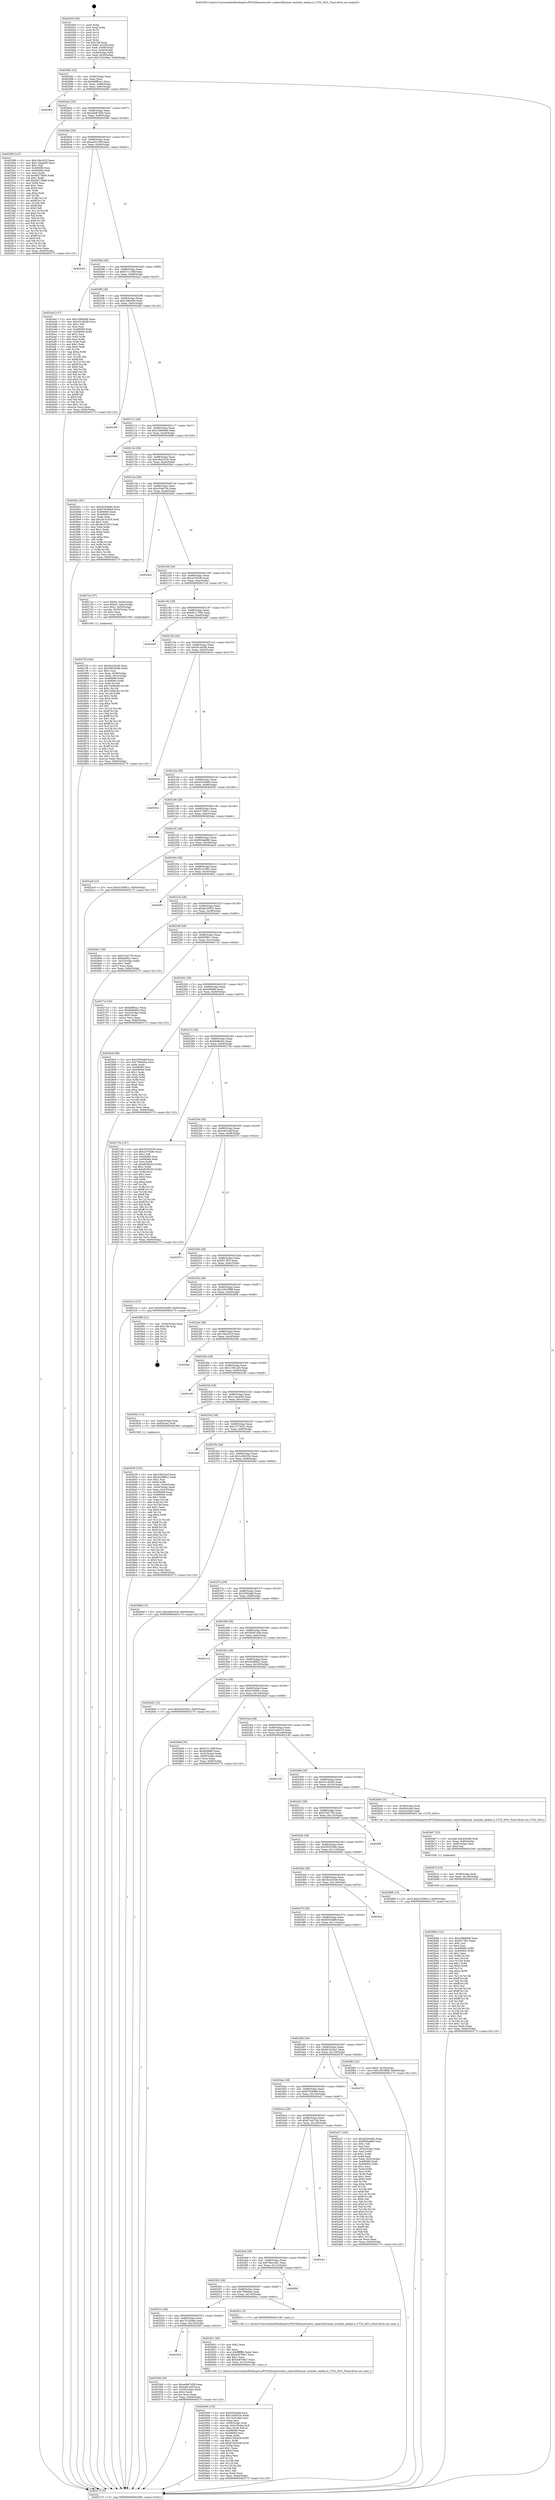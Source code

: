 digraph "0x402050" {
  label = "0x402050 (/mnt/c/Users/mathe/Desktop/tcc/POCII/binaries/extr_radare2libranal..includer_endian.h_UT32_MUL_Final-ollvm.out::main(0))"
  labelloc = "t"
  node[shape=record]

  Entry [label="",width=0.3,height=0.3,shape=circle,fillcolor=black,style=filled]
  "0x402082" [label="{
     0x402082 [32]\l
     | [instrs]\l
     &nbsp;&nbsp;0x402082 \<+6\>: mov -0x84(%rbp),%eax\l
     &nbsp;&nbsp;0x402088 \<+2\>: mov %eax,%ecx\l
     &nbsp;&nbsp;0x40208a \<+6\>: sub $0x9eff5ea1,%ecx\l
     &nbsp;&nbsp;0x402090 \<+6\>: mov %eax,-0x88(%rbp)\l
     &nbsp;&nbsp;0x402096 \<+6\>: mov %ecx,-0x8c(%rbp)\l
     &nbsp;&nbsp;0x40209c \<+6\>: je 0000000000402f60 \<main+0xf10\>\l
  }"]
  "0x402f60" [label="{
     0x402f60\l
  }", style=dashed]
  "0x4020a2" [label="{
     0x4020a2 [28]\l
     | [instrs]\l
     &nbsp;&nbsp;0x4020a2 \<+5\>: jmp 00000000004020a7 \<main+0x57\>\l
     &nbsp;&nbsp;0x4020a7 \<+6\>: mov -0x88(%rbp),%eax\l
     &nbsp;&nbsp;0x4020ad \<+5\>: sub $0xadb87d58,%eax\l
     &nbsp;&nbsp;0x4020b2 \<+6\>: mov %eax,-0x90(%rbp)\l
     &nbsp;&nbsp;0x4020b8 \<+6\>: je 0000000000402599 \<main+0x549\>\l
  }"]
  Exit [label="",width=0.3,height=0.3,shape=circle,fillcolor=black,style=filled,peripheries=2]
  "0x402599" [label="{
     0x402599 [147]\l
     | [instrs]\l
     &nbsp;&nbsp;0x402599 \<+5\>: mov $0x10bc5d1f,%eax\l
     &nbsp;&nbsp;0x40259e \<+5\>: mov $0x116aab50,%ecx\l
     &nbsp;&nbsp;0x4025a3 \<+2\>: mov $0x1,%dl\l
     &nbsp;&nbsp;0x4025a5 \<+7\>: mov 0x406060,%esi\l
     &nbsp;&nbsp;0x4025ac \<+7\>: mov 0x406064,%edi\l
     &nbsp;&nbsp;0x4025b3 \<+3\>: mov %esi,%r8d\l
     &nbsp;&nbsp;0x4025b6 \<+7\>: sub $0xbf2736d9,%r8d\l
     &nbsp;&nbsp;0x4025bd \<+4\>: sub $0x1,%r8d\l
     &nbsp;&nbsp;0x4025c1 \<+7\>: add $0xbf2736d9,%r8d\l
     &nbsp;&nbsp;0x4025c8 \<+4\>: imul %r8d,%esi\l
     &nbsp;&nbsp;0x4025cc \<+3\>: and $0x1,%esi\l
     &nbsp;&nbsp;0x4025cf \<+3\>: cmp $0x0,%esi\l
     &nbsp;&nbsp;0x4025d2 \<+4\>: sete %r9b\l
     &nbsp;&nbsp;0x4025d6 \<+3\>: cmp $0xa,%edi\l
     &nbsp;&nbsp;0x4025d9 \<+4\>: setl %r10b\l
     &nbsp;&nbsp;0x4025dd \<+3\>: mov %r9b,%r11b\l
     &nbsp;&nbsp;0x4025e0 \<+4\>: xor $0xff,%r11b\l
     &nbsp;&nbsp;0x4025e4 \<+3\>: mov %r10b,%bl\l
     &nbsp;&nbsp;0x4025e7 \<+3\>: xor $0xff,%bl\l
     &nbsp;&nbsp;0x4025ea \<+3\>: xor $0x0,%dl\l
     &nbsp;&nbsp;0x4025ed \<+3\>: mov %r11b,%r14b\l
     &nbsp;&nbsp;0x4025f0 \<+4\>: and $0x0,%r14b\l
     &nbsp;&nbsp;0x4025f4 \<+3\>: and %dl,%r9b\l
     &nbsp;&nbsp;0x4025f7 \<+3\>: mov %bl,%r15b\l
     &nbsp;&nbsp;0x4025fa \<+4\>: and $0x0,%r15b\l
     &nbsp;&nbsp;0x4025fe \<+3\>: and %dl,%r10b\l
     &nbsp;&nbsp;0x402601 \<+3\>: or %r9b,%r14b\l
     &nbsp;&nbsp;0x402604 \<+3\>: or %r10b,%r15b\l
     &nbsp;&nbsp;0x402607 \<+3\>: xor %r15b,%r14b\l
     &nbsp;&nbsp;0x40260a \<+3\>: or %bl,%r11b\l
     &nbsp;&nbsp;0x40260d \<+4\>: xor $0xff,%r11b\l
     &nbsp;&nbsp;0x402611 \<+3\>: or $0x0,%dl\l
     &nbsp;&nbsp;0x402614 \<+3\>: and %dl,%r11b\l
     &nbsp;&nbsp;0x402617 \<+3\>: or %r11b,%r14b\l
     &nbsp;&nbsp;0x40261a \<+4\>: test $0x1,%r14b\l
     &nbsp;&nbsp;0x40261e \<+3\>: cmovne %ecx,%eax\l
     &nbsp;&nbsp;0x402621 \<+6\>: mov %eax,-0x84(%rbp)\l
     &nbsp;&nbsp;0x402627 \<+5\>: jmp 0000000000403175 \<main+0x1125\>\l
  }"]
  "0x4020be" [label="{
     0x4020be [28]\l
     | [instrs]\l
     &nbsp;&nbsp;0x4020be \<+5\>: jmp 00000000004020c3 \<main+0x73\>\l
     &nbsp;&nbsp;0x4020c3 \<+6\>: mov -0x88(%rbp),%eax\l
     &nbsp;&nbsp;0x4020c9 \<+5\>: sub $0xae3e160f,%eax\l
     &nbsp;&nbsp;0x4020ce \<+6\>: mov %eax,-0x94(%rbp)\l
     &nbsp;&nbsp;0x4020d4 \<+6\>: je 0000000000402e52 \<main+0xe02\>\l
  }"]
  "0x402b8d" [label="{
     0x402b8d [141]\l
     | [instrs]\l
     &nbsp;&nbsp;0x402b8d \<+5\>: mov $0xc39669a8,%eax\l
     &nbsp;&nbsp;0x402b92 \<+5\>: mov $0xf517fb3,%edx\l
     &nbsp;&nbsp;0x402b97 \<+2\>: mov $0x1,%cl\l
     &nbsp;&nbsp;0x402b99 \<+2\>: xor %esi,%esi\l
     &nbsp;&nbsp;0x402b9b \<+8\>: mov 0x406060,%r8d\l
     &nbsp;&nbsp;0x402ba3 \<+8\>: mov 0x406064,%r9d\l
     &nbsp;&nbsp;0x402bab \<+3\>: sub $0x1,%esi\l
     &nbsp;&nbsp;0x402bae \<+3\>: mov %r8d,%r10d\l
     &nbsp;&nbsp;0x402bb1 \<+3\>: add %esi,%r10d\l
     &nbsp;&nbsp;0x402bb4 \<+4\>: imul %r10d,%r8d\l
     &nbsp;&nbsp;0x402bb8 \<+4\>: and $0x1,%r8d\l
     &nbsp;&nbsp;0x402bbc \<+4\>: cmp $0x0,%r8d\l
     &nbsp;&nbsp;0x402bc0 \<+4\>: sete %r11b\l
     &nbsp;&nbsp;0x402bc4 \<+4\>: cmp $0xa,%r9d\l
     &nbsp;&nbsp;0x402bc8 \<+3\>: setl %bl\l
     &nbsp;&nbsp;0x402bcb \<+3\>: mov %r11b,%r14b\l
     &nbsp;&nbsp;0x402bce \<+4\>: xor $0xff,%r14b\l
     &nbsp;&nbsp;0x402bd2 \<+3\>: mov %bl,%r15b\l
     &nbsp;&nbsp;0x402bd5 \<+4\>: xor $0xff,%r15b\l
     &nbsp;&nbsp;0x402bd9 \<+3\>: xor $0x1,%cl\l
     &nbsp;&nbsp;0x402bdc \<+3\>: mov %r14b,%r12b\l
     &nbsp;&nbsp;0x402bdf \<+4\>: and $0xff,%r12b\l
     &nbsp;&nbsp;0x402be3 \<+3\>: and %cl,%r11b\l
     &nbsp;&nbsp;0x402be6 \<+3\>: mov %r15b,%r13b\l
     &nbsp;&nbsp;0x402be9 \<+4\>: and $0xff,%r13b\l
     &nbsp;&nbsp;0x402bed \<+2\>: and %cl,%bl\l
     &nbsp;&nbsp;0x402bef \<+3\>: or %r11b,%r12b\l
     &nbsp;&nbsp;0x402bf2 \<+3\>: or %bl,%r13b\l
     &nbsp;&nbsp;0x402bf5 \<+3\>: xor %r13b,%r12b\l
     &nbsp;&nbsp;0x402bf8 \<+3\>: or %r15b,%r14b\l
     &nbsp;&nbsp;0x402bfb \<+4\>: xor $0xff,%r14b\l
     &nbsp;&nbsp;0x402bff \<+3\>: or $0x1,%cl\l
     &nbsp;&nbsp;0x402c02 \<+3\>: and %cl,%r14b\l
     &nbsp;&nbsp;0x402c05 \<+3\>: or %r14b,%r12b\l
     &nbsp;&nbsp;0x402c08 \<+4\>: test $0x1,%r12b\l
     &nbsp;&nbsp;0x402c0c \<+3\>: cmovne %edx,%eax\l
     &nbsp;&nbsp;0x402c0f \<+6\>: mov %eax,-0x84(%rbp)\l
     &nbsp;&nbsp;0x402c15 \<+5\>: jmp 0000000000403175 \<main+0x1125\>\l
  }"]
  "0x402e52" [label="{
     0x402e52\l
  }", style=dashed]
  "0x4020da" [label="{
     0x4020da [28]\l
     | [instrs]\l
     &nbsp;&nbsp;0x4020da \<+5\>: jmp 00000000004020df \<main+0x8f\>\l
     &nbsp;&nbsp;0x4020df \<+6\>: mov -0x88(%rbp),%eax\l
     &nbsp;&nbsp;0x4020e5 \<+5\>: sub $0xb7c1108f,%eax\l
     &nbsp;&nbsp;0x4020ea \<+6\>: mov %eax,-0x98(%rbp)\l
     &nbsp;&nbsp;0x4020f0 \<+6\>: je 0000000000402acf \<main+0xa7f\>\l
  }"]
  "0x402b7e" [label="{
     0x402b7e [15]\l
     | [instrs]\l
     &nbsp;&nbsp;0x402b7e \<+4\>: mov -0x58(%rbp),%rdi\l
     &nbsp;&nbsp;0x402b82 \<+6\>: mov %eax,-0x140(%rbp)\l
     &nbsp;&nbsp;0x402b88 \<+5\>: call 0000000000401030 \<free@plt\>\l
     | [calls]\l
     &nbsp;&nbsp;0x401030 \{1\} (unknown)\l
  }"]
  "0x402acf" [label="{
     0x402acf [137]\l
     | [instrs]\l
     &nbsp;&nbsp;0x402acf \<+5\>: mov $0xc39669a8,%eax\l
     &nbsp;&nbsp;0x402ad4 \<+5\>: mov $0x431402fe,%ecx\l
     &nbsp;&nbsp;0x402ad9 \<+2\>: mov $0x1,%dl\l
     &nbsp;&nbsp;0x402adb \<+2\>: xor %esi,%esi\l
     &nbsp;&nbsp;0x402add \<+7\>: mov 0x406060,%edi\l
     &nbsp;&nbsp;0x402ae4 \<+8\>: mov 0x406064,%r8d\l
     &nbsp;&nbsp;0x402aec \<+3\>: sub $0x1,%esi\l
     &nbsp;&nbsp;0x402aef \<+3\>: mov %edi,%r9d\l
     &nbsp;&nbsp;0x402af2 \<+3\>: add %esi,%r9d\l
     &nbsp;&nbsp;0x402af5 \<+4\>: imul %r9d,%edi\l
     &nbsp;&nbsp;0x402af9 \<+3\>: and $0x1,%edi\l
     &nbsp;&nbsp;0x402afc \<+3\>: cmp $0x0,%edi\l
     &nbsp;&nbsp;0x402aff \<+4\>: sete %r10b\l
     &nbsp;&nbsp;0x402b03 \<+4\>: cmp $0xa,%r8d\l
     &nbsp;&nbsp;0x402b07 \<+4\>: setl %r11b\l
     &nbsp;&nbsp;0x402b0b \<+3\>: mov %r10b,%bl\l
     &nbsp;&nbsp;0x402b0e \<+3\>: xor $0xff,%bl\l
     &nbsp;&nbsp;0x402b11 \<+3\>: mov %r11b,%r14b\l
     &nbsp;&nbsp;0x402b14 \<+4\>: xor $0xff,%r14b\l
     &nbsp;&nbsp;0x402b18 \<+3\>: xor $0x0,%dl\l
     &nbsp;&nbsp;0x402b1b \<+3\>: mov %bl,%r15b\l
     &nbsp;&nbsp;0x402b1e \<+4\>: and $0x0,%r15b\l
     &nbsp;&nbsp;0x402b22 \<+3\>: and %dl,%r10b\l
     &nbsp;&nbsp;0x402b25 \<+3\>: mov %r14b,%r12b\l
     &nbsp;&nbsp;0x402b28 \<+4\>: and $0x0,%r12b\l
     &nbsp;&nbsp;0x402b2c \<+3\>: and %dl,%r11b\l
     &nbsp;&nbsp;0x402b2f \<+3\>: or %r10b,%r15b\l
     &nbsp;&nbsp;0x402b32 \<+3\>: or %r11b,%r12b\l
     &nbsp;&nbsp;0x402b35 \<+3\>: xor %r12b,%r15b\l
     &nbsp;&nbsp;0x402b38 \<+3\>: or %r14b,%bl\l
     &nbsp;&nbsp;0x402b3b \<+3\>: xor $0xff,%bl\l
     &nbsp;&nbsp;0x402b3e \<+3\>: or $0x0,%dl\l
     &nbsp;&nbsp;0x402b41 \<+2\>: and %dl,%bl\l
     &nbsp;&nbsp;0x402b43 \<+3\>: or %bl,%r15b\l
     &nbsp;&nbsp;0x402b46 \<+4\>: test $0x1,%r15b\l
     &nbsp;&nbsp;0x402b4a \<+3\>: cmovne %ecx,%eax\l
     &nbsp;&nbsp;0x402b4d \<+6\>: mov %eax,-0x84(%rbp)\l
     &nbsp;&nbsp;0x402b53 \<+5\>: jmp 0000000000403175 \<main+0x1125\>\l
  }"]
  "0x4020f6" [label="{
     0x4020f6 [28]\l
     | [instrs]\l
     &nbsp;&nbsp;0x4020f6 \<+5\>: jmp 00000000004020fb \<main+0xab\>\l
     &nbsp;&nbsp;0x4020fb \<+6\>: mov -0x88(%rbp),%eax\l
     &nbsp;&nbsp;0x402101 \<+5\>: sub $0xc28fcb99,%eax\l
     &nbsp;&nbsp;0x402106 \<+6\>: mov %eax,-0x9c(%rbp)\l
     &nbsp;&nbsp;0x40210c \<+6\>: je 0000000000402c68 \<main+0xc18\>\l
  }"]
  "0x402b67" [label="{
     0x402b67 [23]\l
     | [instrs]\l
     &nbsp;&nbsp;0x402b67 \<+10\>: movabs $0x4040d6,%rdi\l
     &nbsp;&nbsp;0x402b71 \<+3\>: mov %eax,-0x60(%rbp)\l
     &nbsp;&nbsp;0x402b74 \<+3\>: mov -0x60(%rbp),%esi\l
     &nbsp;&nbsp;0x402b77 \<+2\>: mov $0x0,%al\l
     &nbsp;&nbsp;0x402b79 \<+5\>: call 0000000000401040 \<printf@plt\>\l
     | [calls]\l
     &nbsp;&nbsp;0x401040 \{1\} (unknown)\l
  }"]
  "0x402c68" [label="{
     0x402c68\l
  }", style=dashed]
  "0x402112" [label="{
     0x402112 [28]\l
     | [instrs]\l
     &nbsp;&nbsp;0x402112 \<+5\>: jmp 0000000000402117 \<main+0xc7\>\l
     &nbsp;&nbsp;0x402117 \<+6\>: mov -0x88(%rbp),%eax\l
     &nbsp;&nbsp;0x40211d \<+5\>: sub $0xc39669a8,%eax\l
     &nbsp;&nbsp;0x402122 \<+6\>: mov %eax,-0xa0(%rbp)\l
     &nbsp;&nbsp;0x402128 \<+6\>: je 0000000000403080 \<main+0x1030\>\l
  }"]
  "0x402949" [label="{
     0x402949 [116]\l
     | [instrs]\l
     &nbsp;&nbsp;0x402949 \<+5\>: mov $0x3393afef,%ecx\l
     &nbsp;&nbsp;0x40294e \<+5\>: mov $0x1a58c52b,%edx\l
     &nbsp;&nbsp;0x402953 \<+6\>: mov -0x13c(%rbp),%esi\l
     &nbsp;&nbsp;0x402959 \<+3\>: imul %eax,%esi\l
     &nbsp;&nbsp;0x40295c \<+4\>: mov -0x58(%rbp),%rdi\l
     &nbsp;&nbsp;0x402960 \<+4\>: movslq -0x5c(%rbp),%r8\l
     &nbsp;&nbsp;0x402964 \<+4\>: mov %esi,(%rdi,%r8,4)\l
     &nbsp;&nbsp;0x402968 \<+7\>: mov 0x406060,%eax\l
     &nbsp;&nbsp;0x40296f \<+7\>: mov 0x406064,%esi\l
     &nbsp;&nbsp;0x402976 \<+3\>: mov %eax,%r9d\l
     &nbsp;&nbsp;0x402979 \<+7\>: sub $0x8155d238,%r9d\l
     &nbsp;&nbsp;0x402980 \<+4\>: sub $0x1,%r9d\l
     &nbsp;&nbsp;0x402984 \<+7\>: add $0x8155d238,%r9d\l
     &nbsp;&nbsp;0x40298b \<+4\>: imul %r9d,%eax\l
     &nbsp;&nbsp;0x40298f \<+3\>: and $0x1,%eax\l
     &nbsp;&nbsp;0x402992 \<+3\>: cmp $0x0,%eax\l
     &nbsp;&nbsp;0x402995 \<+4\>: sete %r10b\l
     &nbsp;&nbsp;0x402999 \<+3\>: cmp $0xa,%esi\l
     &nbsp;&nbsp;0x40299c \<+4\>: setl %r11b\l
     &nbsp;&nbsp;0x4029a0 \<+3\>: mov %r10b,%bl\l
     &nbsp;&nbsp;0x4029a3 \<+3\>: and %r11b,%bl\l
     &nbsp;&nbsp;0x4029a6 \<+3\>: xor %r11b,%r10b\l
     &nbsp;&nbsp;0x4029a9 \<+3\>: or %r10b,%bl\l
     &nbsp;&nbsp;0x4029ac \<+3\>: test $0x1,%bl\l
     &nbsp;&nbsp;0x4029af \<+3\>: cmovne %edx,%ecx\l
     &nbsp;&nbsp;0x4029b2 \<+6\>: mov %ecx,-0x84(%rbp)\l
     &nbsp;&nbsp;0x4029b8 \<+5\>: jmp 0000000000403175 \<main+0x1125\>\l
  }"]
  "0x403080" [label="{
     0x403080\l
  }", style=dashed]
  "0x40212e" [label="{
     0x40212e [28]\l
     | [instrs]\l
     &nbsp;&nbsp;0x40212e \<+5\>: jmp 0000000000402133 \<main+0xe3\>\l
     &nbsp;&nbsp;0x402133 \<+6\>: mov -0x88(%rbp),%eax\l
     &nbsp;&nbsp;0x402139 \<+5\>: sub $0xc4bd191b,%eax\l
     &nbsp;&nbsp;0x40213e \<+6\>: mov %eax,-0xa4(%rbp)\l
     &nbsp;&nbsp;0x402144 \<+6\>: je 00000000004029cc \<main+0x97c\>\l
  }"]
  "0x402921" [label="{
     0x402921 [40]\l
     | [instrs]\l
     &nbsp;&nbsp;0x402921 \<+5\>: mov $0x2,%ecx\l
     &nbsp;&nbsp;0x402926 \<+1\>: cltd\l
     &nbsp;&nbsp;0x402927 \<+2\>: idiv %ecx\l
     &nbsp;&nbsp;0x402929 \<+6\>: imul $0xfffffffe,%edx,%ecx\l
     &nbsp;&nbsp;0x40292f \<+6\>: sub $0xdc8708e7,%ecx\l
     &nbsp;&nbsp;0x402935 \<+3\>: add $0x1,%ecx\l
     &nbsp;&nbsp;0x402938 \<+6\>: add $0xdc8708e7,%ecx\l
     &nbsp;&nbsp;0x40293e \<+6\>: mov %ecx,-0x13c(%rbp)\l
     &nbsp;&nbsp;0x402944 \<+5\>: call 0000000000401160 \<next_i\>\l
     | [calls]\l
     &nbsp;&nbsp;0x401160 \{1\} (/mnt/c/Users/mathe/Desktop/tcc/POCII/binaries/extr_radare2libranal..includer_endian.h_UT32_MUL_Final-ollvm.out::next_i)\l
  }"]
  "0x4029cc" [label="{
     0x4029cc [91]\l
     | [instrs]\l
     &nbsp;&nbsp;0x4029cc \<+5\>: mov $0xe0254e84,%eax\l
     &nbsp;&nbsp;0x4029d1 \<+5\>: mov $0x670c69b8,%ecx\l
     &nbsp;&nbsp;0x4029d6 \<+7\>: mov 0x406060,%edx\l
     &nbsp;&nbsp;0x4029dd \<+7\>: mov 0x406064,%esi\l
     &nbsp;&nbsp;0x4029e4 \<+2\>: mov %edx,%edi\l
     &nbsp;&nbsp;0x4029e6 \<+6\>: add $0x2bc31025,%edi\l
     &nbsp;&nbsp;0x4029ec \<+3\>: sub $0x1,%edi\l
     &nbsp;&nbsp;0x4029ef \<+6\>: sub $0x2bc31025,%edi\l
     &nbsp;&nbsp;0x4029f5 \<+3\>: imul %edi,%edx\l
     &nbsp;&nbsp;0x4029f8 \<+3\>: and $0x1,%edx\l
     &nbsp;&nbsp;0x4029fb \<+3\>: cmp $0x0,%edx\l
     &nbsp;&nbsp;0x4029fe \<+4\>: sete %r8b\l
     &nbsp;&nbsp;0x402a02 \<+3\>: cmp $0xa,%esi\l
     &nbsp;&nbsp;0x402a05 \<+4\>: setl %r9b\l
     &nbsp;&nbsp;0x402a09 \<+3\>: mov %r8b,%r10b\l
     &nbsp;&nbsp;0x402a0c \<+3\>: and %r9b,%r10b\l
     &nbsp;&nbsp;0x402a0f \<+3\>: xor %r9b,%r8b\l
     &nbsp;&nbsp;0x402a12 \<+3\>: or %r8b,%r10b\l
     &nbsp;&nbsp;0x402a15 \<+4\>: test $0x1,%r10b\l
     &nbsp;&nbsp;0x402a19 \<+3\>: cmovne %ecx,%eax\l
     &nbsp;&nbsp;0x402a1c \<+6\>: mov %eax,-0x84(%rbp)\l
     &nbsp;&nbsp;0x402a22 \<+5\>: jmp 0000000000403175 \<main+0x1125\>\l
  }"]
  "0x40214a" [label="{
     0x40214a [28]\l
     | [instrs]\l
     &nbsp;&nbsp;0x40214a \<+5\>: jmp 000000000040214f \<main+0xff\>\l
     &nbsp;&nbsp;0x40214f \<+6\>: mov -0x88(%rbp),%eax\l
     &nbsp;&nbsp;0x402155 \<+5\>: sub $0xc50a97dc,%eax\l
     &nbsp;&nbsp;0x40215a \<+6\>: mov %eax,-0xa8(%rbp)\l
     &nbsp;&nbsp;0x402160 \<+6\>: je 0000000000402de2 \<main+0xd92\>\l
  }"]
  "0x4027f3" [label="{
     0x4027f3 [166]\l
     | [instrs]\l
     &nbsp;&nbsp;0x4027f3 \<+5\>: mov $0x5b3c5430,%ecx\l
     &nbsp;&nbsp;0x4027f8 \<+5\>: mov $0x5955528b,%edx\l
     &nbsp;&nbsp;0x4027fd \<+3\>: mov $0x1,%sil\l
     &nbsp;&nbsp;0x402800 \<+4\>: mov %rax,-0x58(%rbp)\l
     &nbsp;&nbsp;0x402804 \<+7\>: movl $0x0,-0x5c(%rbp)\l
     &nbsp;&nbsp;0x40280b \<+8\>: mov 0x406060,%r8d\l
     &nbsp;&nbsp;0x402813 \<+8\>: mov 0x406064,%r9d\l
     &nbsp;&nbsp;0x40281b \<+3\>: mov %r8d,%r10d\l
     &nbsp;&nbsp;0x40281e \<+7\>: add $0x7cb80c82,%r10d\l
     &nbsp;&nbsp;0x402825 \<+4\>: sub $0x1,%r10d\l
     &nbsp;&nbsp;0x402829 \<+7\>: sub $0x7cb80c82,%r10d\l
     &nbsp;&nbsp;0x402830 \<+4\>: imul %r10d,%r8d\l
     &nbsp;&nbsp;0x402834 \<+4\>: and $0x1,%r8d\l
     &nbsp;&nbsp;0x402838 \<+4\>: cmp $0x0,%r8d\l
     &nbsp;&nbsp;0x40283c \<+4\>: sete %r11b\l
     &nbsp;&nbsp;0x402840 \<+4\>: cmp $0xa,%r9d\l
     &nbsp;&nbsp;0x402844 \<+3\>: setl %bl\l
     &nbsp;&nbsp;0x402847 \<+3\>: mov %r11b,%r14b\l
     &nbsp;&nbsp;0x40284a \<+4\>: xor $0xff,%r14b\l
     &nbsp;&nbsp;0x40284e \<+3\>: mov %bl,%r15b\l
     &nbsp;&nbsp;0x402851 \<+4\>: xor $0xff,%r15b\l
     &nbsp;&nbsp;0x402855 \<+4\>: xor $0x1,%sil\l
     &nbsp;&nbsp;0x402859 \<+3\>: mov %r14b,%r12b\l
     &nbsp;&nbsp;0x40285c \<+4\>: and $0xff,%r12b\l
     &nbsp;&nbsp;0x402860 \<+3\>: and %sil,%r11b\l
     &nbsp;&nbsp;0x402863 \<+3\>: mov %r15b,%r13b\l
     &nbsp;&nbsp;0x402866 \<+4\>: and $0xff,%r13b\l
     &nbsp;&nbsp;0x40286a \<+3\>: and %sil,%bl\l
     &nbsp;&nbsp;0x40286d \<+3\>: or %r11b,%r12b\l
     &nbsp;&nbsp;0x402870 \<+3\>: or %bl,%r13b\l
     &nbsp;&nbsp;0x402873 \<+3\>: xor %r13b,%r12b\l
     &nbsp;&nbsp;0x402876 \<+3\>: or %r15b,%r14b\l
     &nbsp;&nbsp;0x402879 \<+4\>: xor $0xff,%r14b\l
     &nbsp;&nbsp;0x40287d \<+4\>: or $0x1,%sil\l
     &nbsp;&nbsp;0x402881 \<+3\>: and %sil,%r14b\l
     &nbsp;&nbsp;0x402884 \<+3\>: or %r14b,%r12b\l
     &nbsp;&nbsp;0x402887 \<+4\>: test $0x1,%r12b\l
     &nbsp;&nbsp;0x40288b \<+3\>: cmovne %edx,%ecx\l
     &nbsp;&nbsp;0x40288e \<+6\>: mov %ecx,-0x84(%rbp)\l
     &nbsp;&nbsp;0x402894 \<+5\>: jmp 0000000000403175 \<main+0x1125\>\l
  }"]
  "0x402de2" [label="{
     0x402de2\l
  }", style=dashed]
  "0x402166" [label="{
     0x402166 [28]\l
     | [instrs]\l
     &nbsp;&nbsp;0x402166 \<+5\>: jmp 000000000040216b \<main+0x11b\>\l
     &nbsp;&nbsp;0x40216b \<+6\>: mov -0x88(%rbp),%eax\l
     &nbsp;&nbsp;0x402171 \<+5\>: sub $0xce7502fe,%eax\l
     &nbsp;&nbsp;0x402176 \<+6\>: mov %eax,-0xac(%rbp)\l
     &nbsp;&nbsp;0x40217c \<+6\>: je 00000000004027ce \<main+0x77e\>\l
  }"]
  "0x402639" [label="{
     0x402639 [153]\l
     | [instrs]\l
     &nbsp;&nbsp;0x402639 \<+5\>: mov $0x10bc5d1f,%ecx\l
     &nbsp;&nbsp;0x40263e \<+5\>: mov $0x3e28f822,%edx\l
     &nbsp;&nbsp;0x402643 \<+3\>: mov $0x1,%sil\l
     &nbsp;&nbsp;0x402646 \<+3\>: xor %r8d,%r8d\l
     &nbsp;&nbsp;0x402649 \<+3\>: mov %eax,-0x44(%rbp)\l
     &nbsp;&nbsp;0x40264c \<+3\>: mov -0x44(%rbp),%eax\l
     &nbsp;&nbsp;0x40264f \<+3\>: mov %eax,-0x2c(%rbp)\l
     &nbsp;&nbsp;0x402652 \<+7\>: mov 0x406060,%eax\l
     &nbsp;&nbsp;0x402659 \<+8\>: mov 0x406064,%r9d\l
     &nbsp;&nbsp;0x402661 \<+4\>: sub $0x1,%r8d\l
     &nbsp;&nbsp;0x402665 \<+3\>: mov %eax,%r10d\l
     &nbsp;&nbsp;0x402668 \<+3\>: add %r8d,%r10d\l
     &nbsp;&nbsp;0x40266b \<+4\>: imul %r10d,%eax\l
     &nbsp;&nbsp;0x40266f \<+3\>: and $0x1,%eax\l
     &nbsp;&nbsp;0x402672 \<+3\>: cmp $0x0,%eax\l
     &nbsp;&nbsp;0x402675 \<+4\>: sete %r11b\l
     &nbsp;&nbsp;0x402679 \<+4\>: cmp $0xa,%r9d\l
     &nbsp;&nbsp;0x40267d \<+3\>: setl %bl\l
     &nbsp;&nbsp;0x402680 \<+3\>: mov %r11b,%r14b\l
     &nbsp;&nbsp;0x402683 \<+4\>: xor $0xff,%r14b\l
     &nbsp;&nbsp;0x402687 \<+3\>: mov %bl,%r15b\l
     &nbsp;&nbsp;0x40268a \<+4\>: xor $0xff,%r15b\l
     &nbsp;&nbsp;0x40268e \<+4\>: xor $0x0,%sil\l
     &nbsp;&nbsp;0x402692 \<+3\>: mov %r14b,%r12b\l
     &nbsp;&nbsp;0x402695 \<+4\>: and $0x0,%r12b\l
     &nbsp;&nbsp;0x402699 \<+3\>: and %sil,%r11b\l
     &nbsp;&nbsp;0x40269c \<+3\>: mov %r15b,%r13b\l
     &nbsp;&nbsp;0x40269f \<+4\>: and $0x0,%r13b\l
     &nbsp;&nbsp;0x4026a3 \<+3\>: and %sil,%bl\l
     &nbsp;&nbsp;0x4026a6 \<+3\>: or %r11b,%r12b\l
     &nbsp;&nbsp;0x4026a9 \<+3\>: or %bl,%r13b\l
     &nbsp;&nbsp;0x4026ac \<+3\>: xor %r13b,%r12b\l
     &nbsp;&nbsp;0x4026af \<+3\>: or %r15b,%r14b\l
     &nbsp;&nbsp;0x4026b2 \<+4\>: xor $0xff,%r14b\l
     &nbsp;&nbsp;0x4026b6 \<+4\>: or $0x0,%sil\l
     &nbsp;&nbsp;0x4026ba \<+3\>: and %sil,%r14b\l
     &nbsp;&nbsp;0x4026bd \<+3\>: or %r14b,%r12b\l
     &nbsp;&nbsp;0x4026c0 \<+4\>: test $0x1,%r12b\l
     &nbsp;&nbsp;0x4026c4 \<+3\>: cmovne %edx,%ecx\l
     &nbsp;&nbsp;0x4026c7 \<+6\>: mov %ecx,-0x84(%rbp)\l
     &nbsp;&nbsp;0x4026cd \<+5\>: jmp 0000000000403175 \<main+0x1125\>\l
  }"]
  "0x4027ce" [label="{
     0x4027ce [37]\l
     | [instrs]\l
     &nbsp;&nbsp;0x4027ce \<+7\>: movl $0x64,-0x48(%rbp)\l
     &nbsp;&nbsp;0x4027d5 \<+7\>: movl $0x64,-0x4c(%rbp)\l
     &nbsp;&nbsp;0x4027dc \<+7\>: movl $0x1,-0x50(%rbp)\l
     &nbsp;&nbsp;0x4027e3 \<+4\>: movslq -0x50(%rbp),%rax\l
     &nbsp;&nbsp;0x4027e7 \<+4\>: shl $0x2,%rax\l
     &nbsp;&nbsp;0x4027eb \<+3\>: mov %rax,%rdi\l
     &nbsp;&nbsp;0x4027ee \<+5\>: call 0000000000401050 \<malloc@plt\>\l
     | [calls]\l
     &nbsp;&nbsp;0x401050 \{1\} (unknown)\l
  }"]
  "0x402182" [label="{
     0x402182 [28]\l
     | [instrs]\l
     &nbsp;&nbsp;0x402182 \<+5\>: jmp 0000000000402187 \<main+0x137\>\l
     &nbsp;&nbsp;0x402187 \<+6\>: mov -0x88(%rbp),%eax\l
     &nbsp;&nbsp;0x40218d \<+5\>: sub $0xd0117595,%eax\l
     &nbsp;&nbsp;0x402192 \<+6\>: mov %eax,-0xb0(%rbp)\l
     &nbsp;&nbsp;0x402198 \<+6\>: je 0000000000402d87 \<main+0xd37\>\l
  }"]
  "0x402050" [label="{
     0x402050 [50]\l
     | [instrs]\l
     &nbsp;&nbsp;0x402050 \<+1\>: push %rbp\l
     &nbsp;&nbsp;0x402051 \<+3\>: mov %rsp,%rbp\l
     &nbsp;&nbsp;0x402054 \<+2\>: push %r15\l
     &nbsp;&nbsp;0x402056 \<+2\>: push %r14\l
     &nbsp;&nbsp;0x402058 \<+2\>: push %r13\l
     &nbsp;&nbsp;0x40205a \<+2\>: push %r12\l
     &nbsp;&nbsp;0x40205c \<+1\>: push %rbx\l
     &nbsp;&nbsp;0x40205d \<+7\>: sub $0x138,%rsp\l
     &nbsp;&nbsp;0x402064 \<+7\>: movl $0x0,-0x34(%rbp)\l
     &nbsp;&nbsp;0x40206b \<+3\>: mov %edi,-0x38(%rbp)\l
     &nbsp;&nbsp;0x40206e \<+4\>: mov %rsi,-0x40(%rbp)\l
     &nbsp;&nbsp;0x402072 \<+3\>: mov -0x38(%rbp),%edi\l
     &nbsp;&nbsp;0x402075 \<+3\>: mov %edi,-0x30(%rbp)\l
     &nbsp;&nbsp;0x402078 \<+10\>: movl $0x741b39ee,-0x84(%rbp)\l
  }"]
  "0x402d87" [label="{
     0x402d87\l
  }", style=dashed]
  "0x40219e" [label="{
     0x40219e [28]\l
     | [instrs]\l
     &nbsp;&nbsp;0x40219e \<+5\>: jmp 00000000004021a3 \<main+0x153\>\l
     &nbsp;&nbsp;0x4021a3 \<+6\>: mov -0x88(%rbp),%eax\l
     &nbsp;&nbsp;0x4021a9 \<+5\>: sub $0xd51462fb,%eax\l
     &nbsp;&nbsp;0x4021ae \<+6\>: mov %eax,-0xb4(%rbp)\l
     &nbsp;&nbsp;0x4021b4 \<+6\>: je 00000000004030c4 \<main+0x1074\>\l
  }"]
  "0x403175" [label="{
     0x403175 [5]\l
     | [instrs]\l
     &nbsp;&nbsp;0x403175 \<+5\>: jmp 0000000000402082 \<main+0x32\>\l
  }"]
  "0x4030c4" [label="{
     0x4030c4\l
  }", style=dashed]
  "0x4021ba" [label="{
     0x4021ba [28]\l
     | [instrs]\l
     &nbsp;&nbsp;0x4021ba \<+5\>: jmp 00000000004021bf \<main+0x16f\>\l
     &nbsp;&nbsp;0x4021bf \<+6\>: mov -0x88(%rbp),%eax\l
     &nbsp;&nbsp;0x4021c5 \<+5\>: sub $0xe0254e84,%eax\l
     &nbsp;&nbsp;0x4021ca \<+6\>: mov %eax,-0xb8(%rbp)\l
     &nbsp;&nbsp;0x4021d0 \<+6\>: je 000000000040305c \<main+0x100c\>\l
  }"]
  "0x40253a" [label="{
     0x40253a\l
  }", style=dashed]
  "0x40305c" [label="{
     0x40305c\l
  }", style=dashed]
  "0x4021d6" [label="{
     0x4021d6 [28]\l
     | [instrs]\l
     &nbsp;&nbsp;0x4021d6 \<+5\>: jmp 00000000004021db \<main+0x18b\>\l
     &nbsp;&nbsp;0x4021db \<+6\>: mov -0x88(%rbp),%eax\l
     &nbsp;&nbsp;0x4021e1 \<+5\>: sub $0xe372981c,%eax\l
     &nbsp;&nbsp;0x4021e6 \<+6\>: mov %eax,-0xbc(%rbp)\l
     &nbsp;&nbsp;0x4021ec \<+6\>: je 0000000000402ebc \<main+0xe6c\>\l
  }"]
  "0x402560" [label="{
     0x402560 [30]\l
     | [instrs]\l
     &nbsp;&nbsp;0x402560 \<+5\>: mov $0xadb87d58,%eax\l
     &nbsp;&nbsp;0x402565 \<+5\>: mov $0xe461ddf,%ecx\l
     &nbsp;&nbsp;0x40256a \<+3\>: mov -0x30(%rbp),%edx\l
     &nbsp;&nbsp;0x40256d \<+3\>: cmp $0x2,%edx\l
     &nbsp;&nbsp;0x402570 \<+3\>: cmovne %ecx,%eax\l
     &nbsp;&nbsp;0x402573 \<+6\>: mov %eax,-0x84(%rbp)\l
     &nbsp;&nbsp;0x402579 \<+5\>: jmp 0000000000403175 \<main+0x1125\>\l
  }"]
  "0x402ebc" [label="{
     0x402ebc\l
  }", style=dashed]
  "0x4021f2" [label="{
     0x4021f2 [28]\l
     | [instrs]\l
     &nbsp;&nbsp;0x4021f2 \<+5\>: jmp 00000000004021f7 \<main+0x1a7\>\l
     &nbsp;&nbsp;0x4021f7 \<+6\>: mov -0x88(%rbp),%eax\l
     &nbsp;&nbsp;0x4021fd \<+5\>: sub $0xf026a686,%eax\l
     &nbsp;&nbsp;0x402202 \<+6\>: mov %eax,-0xc0(%rbp)\l
     &nbsp;&nbsp;0x402208 \<+6\>: je 0000000000402ac0 \<main+0xa70\>\l
  }"]
  "0x40251e" [label="{
     0x40251e [28]\l
     | [instrs]\l
     &nbsp;&nbsp;0x40251e \<+5\>: jmp 0000000000402523 \<main+0x4d3\>\l
     &nbsp;&nbsp;0x402523 \<+6\>: mov -0x88(%rbp),%eax\l
     &nbsp;&nbsp;0x402529 \<+5\>: sub $0x741b39ee,%eax\l
     &nbsp;&nbsp;0x40252e \<+6\>: mov %eax,-0x134(%rbp)\l
     &nbsp;&nbsp;0x402534 \<+6\>: je 0000000000402560 \<main+0x510\>\l
  }"]
  "0x402ac0" [label="{
     0x402ac0 [15]\l
     | [instrs]\l
     &nbsp;&nbsp;0x402ac0 \<+10\>: movl $0x4193961c,-0x84(%rbp)\l
     &nbsp;&nbsp;0x402aca \<+5\>: jmp 0000000000403175 \<main+0x1125\>\l
  }"]
  "0x40220e" [label="{
     0x40220e [28]\l
     | [instrs]\l
     &nbsp;&nbsp;0x40220e \<+5\>: jmp 0000000000402213 \<main+0x1c3\>\l
     &nbsp;&nbsp;0x402213 \<+6\>: mov -0x88(%rbp),%eax\l
     &nbsp;&nbsp;0x402219 \<+5\>: sub $0xf223cd92,%eax\l
     &nbsp;&nbsp;0x40221e \<+6\>: mov %eax,-0xc4(%rbp)\l
     &nbsp;&nbsp;0x402224 \<+6\>: je 0000000000402f51 \<main+0xf01\>\l
  }"]
  "0x40291c" [label="{
     0x40291c [5]\l
     | [instrs]\l
     &nbsp;&nbsp;0x40291c \<+5\>: call 0000000000401160 \<next_i\>\l
     | [calls]\l
     &nbsp;&nbsp;0x401160 \{1\} (/mnt/c/Users/mathe/Desktop/tcc/POCII/binaries/extr_radare2libranal..includer_endian.h_UT32_MUL_Final-ollvm.out::next_i)\l
  }"]
  "0x402f51" [label="{
     0x402f51\l
  }", style=dashed]
  "0x40222a" [label="{
     0x40222a [28]\l
     | [instrs]\l
     &nbsp;&nbsp;0x40222a \<+5\>: jmp 000000000040222f \<main+0x1df\>\l
     &nbsp;&nbsp;0x40222f \<+6\>: mov -0x88(%rbp),%eax\l
     &nbsp;&nbsp;0x402235 \<+5\>: sub $0xfa333932,%eax\l
     &nbsp;&nbsp;0x40223a \<+6\>: mov %eax,-0xc8(%rbp)\l
     &nbsp;&nbsp;0x402240 \<+6\>: je 00000000004026e1 \<main+0x691\>\l
  }"]
  "0x402502" [label="{
     0x402502 [28]\l
     | [instrs]\l
     &nbsp;&nbsp;0x402502 \<+5\>: jmp 0000000000402507 \<main+0x4b7\>\l
     &nbsp;&nbsp;0x402507 \<+6\>: mov -0x88(%rbp),%eax\l
     &nbsp;&nbsp;0x40250d \<+5\>: sub $0x7396afce,%eax\l
     &nbsp;&nbsp;0x402512 \<+6\>: mov %eax,-0x130(%rbp)\l
     &nbsp;&nbsp;0x402518 \<+6\>: je 000000000040291c \<main+0x8cc\>\l
  }"]
  "0x4026e1" [label="{
     0x4026e1 [30]\l
     | [instrs]\l
     &nbsp;&nbsp;0x4026e1 \<+5\>: mov $0x57da77f3,%eax\l
     &nbsp;&nbsp;0x4026e6 \<+5\>: mov $0x926921,%ecx\l
     &nbsp;&nbsp;0x4026eb \<+3\>: mov -0x2c(%rbp),%edx\l
     &nbsp;&nbsp;0x4026ee \<+3\>: cmp $0x1,%edx\l
     &nbsp;&nbsp;0x4026f1 \<+3\>: cmovl %ecx,%eax\l
     &nbsp;&nbsp;0x4026f4 \<+6\>: mov %eax,-0x84(%rbp)\l
     &nbsp;&nbsp;0x4026fa \<+5\>: jmp 0000000000403175 \<main+0x1125\>\l
  }"]
  "0x402246" [label="{
     0x402246 [28]\l
     | [instrs]\l
     &nbsp;&nbsp;0x402246 \<+5\>: jmp 000000000040224b \<main+0x1fb\>\l
     &nbsp;&nbsp;0x40224b \<+6\>: mov -0x88(%rbp),%eax\l
     &nbsp;&nbsp;0x402251 \<+5\>: sub $0x926921,%eax\l
     &nbsp;&nbsp;0x402256 \<+6\>: mov %eax,-0xcc(%rbp)\l
     &nbsp;&nbsp;0x40225c \<+6\>: je 000000000040271d \<main+0x6cd\>\l
  }"]
  "0x402f6f" [label="{
     0x402f6f\l
  }", style=dashed]
  "0x40271d" [label="{
     0x40271d [30]\l
     | [instrs]\l
     &nbsp;&nbsp;0x40271d \<+5\>: mov $0x9eff5ea1,%eax\l
     &nbsp;&nbsp;0x402722 \<+5\>: mov $0x6b9bd5e,%ecx\l
     &nbsp;&nbsp;0x402727 \<+3\>: mov -0x2c(%rbp),%edx\l
     &nbsp;&nbsp;0x40272a \<+3\>: cmp $0x0,%edx\l
     &nbsp;&nbsp;0x40272d \<+3\>: cmove %ecx,%eax\l
     &nbsp;&nbsp;0x402730 \<+6\>: mov %eax,-0x84(%rbp)\l
     &nbsp;&nbsp;0x402736 \<+5\>: jmp 0000000000403175 \<main+0x1125\>\l
  }"]
  "0x402262" [label="{
     0x402262 [28]\l
     | [instrs]\l
     &nbsp;&nbsp;0x402262 \<+5\>: jmp 0000000000402267 \<main+0x217\>\l
     &nbsp;&nbsp;0x402267 \<+6\>: mov -0x88(%rbp),%eax\l
     &nbsp;&nbsp;0x40226d \<+5\>: sub $0xe00b86,%eax\l
     &nbsp;&nbsp;0x402272 \<+6\>: mov %eax,-0xd0(%rbp)\l
     &nbsp;&nbsp;0x402278 \<+6\>: je 00000000004028c6 \<main+0x876\>\l
  }"]
  "0x4024e6" [label="{
     0x4024e6 [28]\l
     | [instrs]\l
     &nbsp;&nbsp;0x4024e6 \<+5\>: jmp 00000000004024eb \<main+0x49b\>\l
     &nbsp;&nbsp;0x4024eb \<+6\>: mov -0x88(%rbp),%eax\l
     &nbsp;&nbsp;0x4024f1 \<+5\>: sub $0x70bcc4b1,%eax\l
     &nbsp;&nbsp;0x4024f6 \<+6\>: mov %eax,-0x12c(%rbp)\l
     &nbsp;&nbsp;0x4024fc \<+6\>: je 0000000000402f6f \<main+0xf1f\>\l
  }"]
  "0x4028c6" [label="{
     0x4028c6 [86]\l
     | [instrs]\l
     &nbsp;&nbsp;0x4028c6 \<+5\>: mov $0x3393afef,%eax\l
     &nbsp;&nbsp;0x4028cb \<+5\>: mov $0x7396afce,%ecx\l
     &nbsp;&nbsp;0x4028d0 \<+2\>: xor %edx,%edx\l
     &nbsp;&nbsp;0x4028d2 \<+7\>: mov 0x406060,%esi\l
     &nbsp;&nbsp;0x4028d9 \<+7\>: mov 0x406064,%edi\l
     &nbsp;&nbsp;0x4028e0 \<+3\>: sub $0x1,%edx\l
     &nbsp;&nbsp;0x4028e3 \<+3\>: mov %esi,%r8d\l
     &nbsp;&nbsp;0x4028e6 \<+3\>: add %edx,%r8d\l
     &nbsp;&nbsp;0x4028e9 \<+4\>: imul %r8d,%esi\l
     &nbsp;&nbsp;0x4028ed \<+3\>: and $0x1,%esi\l
     &nbsp;&nbsp;0x4028f0 \<+3\>: cmp $0x0,%esi\l
     &nbsp;&nbsp;0x4028f3 \<+4\>: sete %r9b\l
     &nbsp;&nbsp;0x4028f7 \<+3\>: cmp $0xa,%edi\l
     &nbsp;&nbsp;0x4028fa \<+4\>: setl %r10b\l
     &nbsp;&nbsp;0x4028fe \<+3\>: mov %r9b,%r11b\l
     &nbsp;&nbsp;0x402901 \<+3\>: and %r10b,%r11b\l
     &nbsp;&nbsp;0x402904 \<+3\>: xor %r10b,%r9b\l
     &nbsp;&nbsp;0x402907 \<+3\>: or %r9b,%r11b\l
     &nbsp;&nbsp;0x40290a \<+4\>: test $0x1,%r11b\l
     &nbsp;&nbsp;0x40290e \<+3\>: cmovne %ecx,%eax\l
     &nbsp;&nbsp;0x402911 \<+6\>: mov %eax,-0x84(%rbp)\l
     &nbsp;&nbsp;0x402917 \<+5\>: jmp 0000000000403175 \<main+0x1125\>\l
  }"]
  "0x40227e" [label="{
     0x40227e [28]\l
     | [instrs]\l
     &nbsp;&nbsp;0x40227e \<+5\>: jmp 0000000000402283 \<main+0x233\>\l
     &nbsp;&nbsp;0x402283 \<+6\>: mov -0x88(%rbp),%eax\l
     &nbsp;&nbsp;0x402289 \<+5\>: sub $0x6b9bd5e,%eax\l
     &nbsp;&nbsp;0x40228e \<+6\>: mov %eax,-0xd4(%rbp)\l
     &nbsp;&nbsp;0x402294 \<+6\>: je 000000000040273b \<main+0x6eb\>\l
  }"]
  "0x402ce1" [label="{
     0x402ce1\l
  }", style=dashed]
  "0x40273b" [label="{
     0x40273b [147]\l
     | [instrs]\l
     &nbsp;&nbsp;0x40273b \<+5\>: mov $0x5b3c5430,%eax\l
     &nbsp;&nbsp;0x402740 \<+5\>: mov $0xce7502fe,%ecx\l
     &nbsp;&nbsp;0x402745 \<+2\>: mov $0x1,%dl\l
     &nbsp;&nbsp;0x402747 \<+7\>: mov 0x406060,%esi\l
     &nbsp;&nbsp;0x40274e \<+7\>: mov 0x406064,%edi\l
     &nbsp;&nbsp;0x402755 \<+3\>: mov %esi,%r8d\l
     &nbsp;&nbsp;0x402758 \<+7\>: sub $0xdf19b203,%r8d\l
     &nbsp;&nbsp;0x40275f \<+4\>: sub $0x1,%r8d\l
     &nbsp;&nbsp;0x402763 \<+7\>: add $0xdf19b203,%r8d\l
     &nbsp;&nbsp;0x40276a \<+4\>: imul %r8d,%esi\l
     &nbsp;&nbsp;0x40276e \<+3\>: and $0x1,%esi\l
     &nbsp;&nbsp;0x402771 \<+3\>: cmp $0x0,%esi\l
     &nbsp;&nbsp;0x402774 \<+4\>: sete %r9b\l
     &nbsp;&nbsp;0x402778 \<+3\>: cmp $0xa,%edi\l
     &nbsp;&nbsp;0x40277b \<+4\>: setl %r10b\l
     &nbsp;&nbsp;0x40277f \<+3\>: mov %r9b,%r11b\l
     &nbsp;&nbsp;0x402782 \<+4\>: xor $0xff,%r11b\l
     &nbsp;&nbsp;0x402786 \<+3\>: mov %r10b,%bl\l
     &nbsp;&nbsp;0x402789 \<+3\>: xor $0xff,%bl\l
     &nbsp;&nbsp;0x40278c \<+3\>: xor $0x1,%dl\l
     &nbsp;&nbsp;0x40278f \<+3\>: mov %r11b,%r14b\l
     &nbsp;&nbsp;0x402792 \<+4\>: and $0xff,%r14b\l
     &nbsp;&nbsp;0x402796 \<+3\>: and %dl,%r9b\l
     &nbsp;&nbsp;0x402799 \<+3\>: mov %bl,%r15b\l
     &nbsp;&nbsp;0x40279c \<+4\>: and $0xff,%r15b\l
     &nbsp;&nbsp;0x4027a0 \<+3\>: and %dl,%r10b\l
     &nbsp;&nbsp;0x4027a3 \<+3\>: or %r9b,%r14b\l
     &nbsp;&nbsp;0x4027a6 \<+3\>: or %r10b,%r15b\l
     &nbsp;&nbsp;0x4027a9 \<+3\>: xor %r15b,%r14b\l
     &nbsp;&nbsp;0x4027ac \<+3\>: or %bl,%r11b\l
     &nbsp;&nbsp;0x4027af \<+4\>: xor $0xff,%r11b\l
     &nbsp;&nbsp;0x4027b3 \<+3\>: or $0x1,%dl\l
     &nbsp;&nbsp;0x4027b6 \<+3\>: and %dl,%r11b\l
     &nbsp;&nbsp;0x4027b9 \<+3\>: or %r11b,%r14b\l
     &nbsp;&nbsp;0x4027bc \<+4\>: test $0x1,%r14b\l
     &nbsp;&nbsp;0x4027c0 \<+3\>: cmovne %ecx,%eax\l
     &nbsp;&nbsp;0x4027c3 \<+6\>: mov %eax,-0x84(%rbp)\l
     &nbsp;&nbsp;0x4027c9 \<+5\>: jmp 0000000000403175 \<main+0x1125\>\l
  }"]
  "0x40229a" [label="{
     0x40229a [28]\l
     | [instrs]\l
     &nbsp;&nbsp;0x40229a \<+5\>: jmp 000000000040229f \<main+0x24f\>\l
     &nbsp;&nbsp;0x40229f \<+6\>: mov -0x88(%rbp),%eax\l
     &nbsp;&nbsp;0x4022a5 \<+5\>: sub $0xe461ddf,%eax\l
     &nbsp;&nbsp;0x4022aa \<+6\>: mov %eax,-0xd8(%rbp)\l
     &nbsp;&nbsp;0x4022b0 \<+6\>: je 000000000040257e \<main+0x52e\>\l
  }"]
  "0x4024ca" [label="{
     0x4024ca [28]\l
     | [instrs]\l
     &nbsp;&nbsp;0x4024ca \<+5\>: jmp 00000000004024cf \<main+0x47f\>\l
     &nbsp;&nbsp;0x4024cf \<+6\>: mov -0x88(%rbp),%eax\l
     &nbsp;&nbsp;0x4024d5 \<+5\>: sub $0x67e427e8,%eax\l
     &nbsp;&nbsp;0x4024da \<+6\>: mov %eax,-0x128(%rbp)\l
     &nbsp;&nbsp;0x4024e0 \<+6\>: je 0000000000402ce1 \<main+0xc91\>\l
  }"]
  "0x40257e" [label="{
     0x40257e\l
  }", style=dashed]
  "0x4022b6" [label="{
     0x4022b6 [28]\l
     | [instrs]\l
     &nbsp;&nbsp;0x4022b6 \<+5\>: jmp 00000000004022bb \<main+0x26b\>\l
     &nbsp;&nbsp;0x4022bb \<+6\>: mov -0x88(%rbp),%eax\l
     &nbsp;&nbsp;0x4022c1 \<+5\>: sub $0xf517fb3,%eax\l
     &nbsp;&nbsp;0x4022c6 \<+6\>: mov %eax,-0xdc(%rbp)\l
     &nbsp;&nbsp;0x4022cc \<+6\>: je 0000000000402c1a \<main+0xbca\>\l
  }"]
  "0x402a27" [label="{
     0x402a27 [153]\l
     | [instrs]\l
     &nbsp;&nbsp;0x402a27 \<+5\>: mov $0xe0254e84,%eax\l
     &nbsp;&nbsp;0x402a2c \<+5\>: mov $0xf026a686,%ecx\l
     &nbsp;&nbsp;0x402a31 \<+2\>: mov $0x1,%dl\l
     &nbsp;&nbsp;0x402a33 \<+2\>: xor %esi,%esi\l
     &nbsp;&nbsp;0x402a35 \<+3\>: mov -0x5c(%rbp),%edi\l
     &nbsp;&nbsp;0x402a38 \<+3\>: mov %esi,%r8d\l
     &nbsp;&nbsp;0x402a3b \<+4\>: sub $0x1,%r8d\l
     &nbsp;&nbsp;0x402a3f \<+3\>: sub %r8d,%edi\l
     &nbsp;&nbsp;0x402a42 \<+3\>: mov %edi,-0x5c(%rbp)\l
     &nbsp;&nbsp;0x402a45 \<+7\>: mov 0x406060,%edi\l
     &nbsp;&nbsp;0x402a4c \<+8\>: mov 0x406064,%r8d\l
     &nbsp;&nbsp;0x402a54 \<+3\>: sub $0x1,%esi\l
     &nbsp;&nbsp;0x402a57 \<+3\>: mov %edi,%r9d\l
     &nbsp;&nbsp;0x402a5a \<+3\>: add %esi,%r9d\l
     &nbsp;&nbsp;0x402a5d \<+4\>: imul %r9d,%edi\l
     &nbsp;&nbsp;0x402a61 \<+3\>: and $0x1,%edi\l
     &nbsp;&nbsp;0x402a64 \<+3\>: cmp $0x0,%edi\l
     &nbsp;&nbsp;0x402a67 \<+4\>: sete %r10b\l
     &nbsp;&nbsp;0x402a6b \<+4\>: cmp $0xa,%r8d\l
     &nbsp;&nbsp;0x402a6f \<+4\>: setl %r11b\l
     &nbsp;&nbsp;0x402a73 \<+3\>: mov %r10b,%bl\l
     &nbsp;&nbsp;0x402a76 \<+3\>: xor $0xff,%bl\l
     &nbsp;&nbsp;0x402a79 \<+3\>: mov %r11b,%r14b\l
     &nbsp;&nbsp;0x402a7c \<+4\>: xor $0xff,%r14b\l
     &nbsp;&nbsp;0x402a80 \<+3\>: xor $0x0,%dl\l
     &nbsp;&nbsp;0x402a83 \<+3\>: mov %bl,%r15b\l
     &nbsp;&nbsp;0x402a86 \<+4\>: and $0x0,%r15b\l
     &nbsp;&nbsp;0x402a8a \<+3\>: and %dl,%r10b\l
     &nbsp;&nbsp;0x402a8d \<+3\>: mov %r14b,%r12b\l
     &nbsp;&nbsp;0x402a90 \<+4\>: and $0x0,%r12b\l
     &nbsp;&nbsp;0x402a94 \<+3\>: and %dl,%r11b\l
     &nbsp;&nbsp;0x402a97 \<+3\>: or %r10b,%r15b\l
     &nbsp;&nbsp;0x402a9a \<+3\>: or %r11b,%r12b\l
     &nbsp;&nbsp;0x402a9d \<+3\>: xor %r12b,%r15b\l
     &nbsp;&nbsp;0x402aa0 \<+3\>: or %r14b,%bl\l
     &nbsp;&nbsp;0x402aa3 \<+3\>: xor $0xff,%bl\l
     &nbsp;&nbsp;0x402aa6 \<+3\>: or $0x0,%dl\l
     &nbsp;&nbsp;0x402aa9 \<+2\>: and %dl,%bl\l
     &nbsp;&nbsp;0x402aab \<+3\>: or %bl,%r15b\l
     &nbsp;&nbsp;0x402aae \<+4\>: test $0x1,%r15b\l
     &nbsp;&nbsp;0x402ab2 \<+3\>: cmovne %ecx,%eax\l
     &nbsp;&nbsp;0x402ab5 \<+6\>: mov %eax,-0x84(%rbp)\l
     &nbsp;&nbsp;0x402abb \<+5\>: jmp 0000000000403175 \<main+0x1125\>\l
  }"]
  "0x402c1a" [label="{
     0x402c1a [15]\l
     | [instrs]\l
     &nbsp;&nbsp;0x402c1a \<+10\>: movl $0x6053ddf9,-0x84(%rbp)\l
     &nbsp;&nbsp;0x402c24 \<+5\>: jmp 0000000000403175 \<main+0x1125\>\l
  }"]
  "0x4022d2" [label="{
     0x4022d2 [28]\l
     | [instrs]\l
     &nbsp;&nbsp;0x4022d2 \<+5\>: jmp 00000000004022d7 \<main+0x287\>\l
     &nbsp;&nbsp;0x4022d7 \<+6\>: mov -0x88(%rbp),%eax\l
     &nbsp;&nbsp;0x4022dd \<+5\>: sub $0x10918f88,%eax\l
     &nbsp;&nbsp;0x4022e2 \<+6\>: mov %eax,-0xe0(%rbp)\l
     &nbsp;&nbsp;0x4022e8 \<+6\>: je 0000000000402f99 \<main+0xf49\>\l
  }"]
  "0x4024ae" [label="{
     0x4024ae [28]\l
     | [instrs]\l
     &nbsp;&nbsp;0x4024ae \<+5\>: jmp 00000000004024b3 \<main+0x463\>\l
     &nbsp;&nbsp;0x4024b3 \<+6\>: mov -0x88(%rbp),%eax\l
     &nbsp;&nbsp;0x4024b9 \<+5\>: sub $0x670c69b8,%eax\l
     &nbsp;&nbsp;0x4024be \<+6\>: mov %eax,-0x124(%rbp)\l
     &nbsp;&nbsp;0x4024c4 \<+6\>: je 0000000000402a27 \<main+0x9d7\>\l
  }"]
  "0x402f99" [label="{
     0x402f99 [21]\l
     | [instrs]\l
     &nbsp;&nbsp;0x402f99 \<+3\>: mov -0x34(%rbp),%eax\l
     &nbsp;&nbsp;0x402f9c \<+7\>: add $0x138,%rsp\l
     &nbsp;&nbsp;0x402fa3 \<+1\>: pop %rbx\l
     &nbsp;&nbsp;0x402fa4 \<+2\>: pop %r12\l
     &nbsp;&nbsp;0x402fa6 \<+2\>: pop %r13\l
     &nbsp;&nbsp;0x402fa8 \<+2\>: pop %r14\l
     &nbsp;&nbsp;0x402faa \<+2\>: pop %r15\l
     &nbsp;&nbsp;0x402fac \<+1\>: pop %rbp\l
     &nbsp;&nbsp;0x402fad \<+1\>: ret\l
  }"]
  "0x4022ee" [label="{
     0x4022ee [28]\l
     | [instrs]\l
     &nbsp;&nbsp;0x4022ee \<+5\>: jmp 00000000004022f3 \<main+0x2a3\>\l
     &nbsp;&nbsp;0x4022f3 \<+6\>: mov -0x88(%rbp),%eax\l
     &nbsp;&nbsp;0x4022f9 \<+5\>: sub $0x10bc5d1f,%eax\l
     &nbsp;&nbsp;0x4022fe \<+6\>: mov %eax,-0xe4(%rbp)\l
     &nbsp;&nbsp;0x402304 \<+6\>: je 0000000000402fae \<main+0xf5e\>\l
  }"]
  "0x402d78" [label="{
     0x402d78\l
  }", style=dashed]
  "0x402fae" [label="{
     0x402fae\l
  }", style=dashed]
  "0x40230a" [label="{
     0x40230a [28]\l
     | [instrs]\l
     &nbsp;&nbsp;0x40230a \<+5\>: jmp 000000000040230f \<main+0x2bf\>\l
     &nbsp;&nbsp;0x40230f \<+6\>: mov -0x88(%rbp),%eax\l
     &nbsp;&nbsp;0x402315 \<+5\>: sub $0x11061a59,%eax\l
     &nbsp;&nbsp;0x40231a \<+6\>: mov %eax,-0xe8(%rbp)\l
     &nbsp;&nbsp;0x402320 \<+6\>: je 0000000000402c29 \<main+0xbd9\>\l
  }"]
  "0x402492" [label="{
     0x402492 [28]\l
     | [instrs]\l
     &nbsp;&nbsp;0x402492 \<+5\>: jmp 0000000000402497 \<main+0x447\>\l
     &nbsp;&nbsp;0x402497 \<+6\>: mov -0x88(%rbp),%eax\l
     &nbsp;&nbsp;0x40249d \<+5\>: sub $0x641623a1,%eax\l
     &nbsp;&nbsp;0x4024a2 \<+6\>: mov %eax,-0x120(%rbp)\l
     &nbsp;&nbsp;0x4024a8 \<+6\>: je 0000000000402d78 \<main+0xd28\>\l
  }"]
  "0x402c29" [label="{
     0x402c29\l
  }", style=dashed]
  "0x402326" [label="{
     0x402326 [28]\l
     | [instrs]\l
     &nbsp;&nbsp;0x402326 \<+5\>: jmp 000000000040232b \<main+0x2db\>\l
     &nbsp;&nbsp;0x40232b \<+6\>: mov -0x88(%rbp),%eax\l
     &nbsp;&nbsp;0x402331 \<+5\>: sub $0x116aab50,%eax\l
     &nbsp;&nbsp;0x402336 \<+6\>: mov %eax,-0xec(%rbp)\l
     &nbsp;&nbsp;0x40233c \<+6\>: je 000000000040262c \<main+0x5dc\>\l
  }"]
  "0x402f83" [label="{
     0x402f83 [22]\l
     | [instrs]\l
     &nbsp;&nbsp;0x402f83 \<+7\>: movl $0x0,-0x34(%rbp)\l
     &nbsp;&nbsp;0x402f8a \<+10\>: movl $0x10918f88,-0x84(%rbp)\l
     &nbsp;&nbsp;0x402f94 \<+5\>: jmp 0000000000403175 \<main+0x1125\>\l
  }"]
  "0x40262c" [label="{
     0x40262c [13]\l
     | [instrs]\l
     &nbsp;&nbsp;0x40262c \<+4\>: mov -0x40(%rbp),%rax\l
     &nbsp;&nbsp;0x402630 \<+4\>: mov 0x8(%rax),%rdi\l
     &nbsp;&nbsp;0x402634 \<+5\>: call 0000000000401060 \<atoi@plt\>\l
     | [calls]\l
     &nbsp;&nbsp;0x401060 \{1\} (unknown)\l
  }"]
  "0x402342" [label="{
     0x402342 [28]\l
     | [instrs]\l
     &nbsp;&nbsp;0x402342 \<+5\>: jmp 0000000000402347 \<main+0x2f7\>\l
     &nbsp;&nbsp;0x402347 \<+6\>: mov -0x88(%rbp),%eax\l
     &nbsp;&nbsp;0x40234d \<+5\>: sub $0x1477fe32,%eax\l
     &nbsp;&nbsp;0x402352 \<+6\>: mov %eax,-0xf0(%rbp)\l
     &nbsp;&nbsp;0x402358 \<+6\>: je 0000000000402e61 \<main+0xe11\>\l
  }"]
  "0x402476" [label="{
     0x402476 [28]\l
     | [instrs]\l
     &nbsp;&nbsp;0x402476 \<+5\>: jmp 000000000040247b \<main+0x42b\>\l
     &nbsp;&nbsp;0x40247b \<+6\>: mov -0x88(%rbp),%eax\l
     &nbsp;&nbsp;0x402481 \<+5\>: sub $0x6053ddf9,%eax\l
     &nbsp;&nbsp;0x402486 \<+6\>: mov %eax,-0x11c(%rbp)\l
     &nbsp;&nbsp;0x40248c \<+6\>: je 0000000000402f83 \<main+0xf33\>\l
  }"]
  "0x402e61" [label="{
     0x402e61\l
  }", style=dashed]
  "0x40235e" [label="{
     0x40235e [28]\l
     | [instrs]\l
     &nbsp;&nbsp;0x40235e \<+5\>: jmp 0000000000402363 \<main+0x313\>\l
     &nbsp;&nbsp;0x402363 \<+6\>: mov -0x88(%rbp),%eax\l
     &nbsp;&nbsp;0x402369 \<+5\>: sub $0x1a58c52b,%eax\l
     &nbsp;&nbsp;0x40236e \<+6\>: mov %eax,-0xf4(%rbp)\l
     &nbsp;&nbsp;0x402374 \<+6\>: je 00000000004029bd \<main+0x96d\>\l
  }"]
  "0x402fcd" [label="{
     0x402fcd\l
  }", style=dashed]
  "0x4029bd" [label="{
     0x4029bd [15]\l
     | [instrs]\l
     &nbsp;&nbsp;0x4029bd \<+10\>: movl $0xc4bd191b,-0x84(%rbp)\l
     &nbsp;&nbsp;0x4029c7 \<+5\>: jmp 0000000000403175 \<main+0x1125\>\l
  }"]
  "0x40237a" [label="{
     0x40237a [28]\l
     | [instrs]\l
     &nbsp;&nbsp;0x40237a \<+5\>: jmp 000000000040237f \<main+0x32f\>\l
     &nbsp;&nbsp;0x40237f \<+6\>: mov -0x88(%rbp),%eax\l
     &nbsp;&nbsp;0x402385 \<+5\>: sub $0x3393afef,%eax\l
     &nbsp;&nbsp;0x40238a \<+6\>: mov %eax,-0xf8(%rbp)\l
     &nbsp;&nbsp;0x402390 \<+6\>: je 000000000040300c \<main+0xfbc\>\l
  }"]
  "0x40245a" [label="{
     0x40245a [28]\l
     | [instrs]\l
     &nbsp;&nbsp;0x40245a \<+5\>: jmp 000000000040245f \<main+0x40f\>\l
     &nbsp;&nbsp;0x40245f \<+6\>: mov -0x88(%rbp),%eax\l
     &nbsp;&nbsp;0x402465 \<+5\>: sub $0x5b3c5430,%eax\l
     &nbsp;&nbsp;0x40246a \<+6\>: mov %eax,-0x118(%rbp)\l
     &nbsp;&nbsp;0x402470 \<+6\>: je 0000000000402fcd \<main+0xf7d\>\l
  }"]
  "0x40300c" [label="{
     0x40300c\l
  }", style=dashed]
  "0x402396" [label="{
     0x402396 [28]\l
     | [instrs]\l
     &nbsp;&nbsp;0x402396 \<+5\>: jmp 000000000040239b \<main+0x34b\>\l
     &nbsp;&nbsp;0x40239b \<+6\>: mov -0x88(%rbp),%eax\l
     &nbsp;&nbsp;0x4023a1 \<+5\>: sub $0x3b50749d,%eax\l
     &nbsp;&nbsp;0x4023a6 \<+6\>: mov %eax,-0xfc(%rbp)\l
     &nbsp;&nbsp;0x4023ac \<+6\>: je 0000000000403114 \<main+0x10c4\>\l
  }"]
  "0x402899" [label="{
     0x402899 [15]\l
     | [instrs]\l
     &nbsp;&nbsp;0x402899 \<+10\>: movl $0x4193961c,-0x84(%rbp)\l
     &nbsp;&nbsp;0x4028a3 \<+5\>: jmp 0000000000403175 \<main+0x1125\>\l
  }"]
  "0x403114" [label="{
     0x403114\l
  }", style=dashed]
  "0x4023b2" [label="{
     0x4023b2 [28]\l
     | [instrs]\l
     &nbsp;&nbsp;0x4023b2 \<+5\>: jmp 00000000004023b7 \<main+0x367\>\l
     &nbsp;&nbsp;0x4023b7 \<+6\>: mov -0x88(%rbp),%eax\l
     &nbsp;&nbsp;0x4023bd \<+5\>: sub $0x3e28f822,%eax\l
     &nbsp;&nbsp;0x4023c2 \<+6\>: mov %eax,-0x100(%rbp)\l
     &nbsp;&nbsp;0x4023c8 \<+6\>: je 00000000004026d2 \<main+0x682\>\l
  }"]
  "0x40243e" [label="{
     0x40243e [28]\l
     | [instrs]\l
     &nbsp;&nbsp;0x40243e \<+5\>: jmp 0000000000402443 \<main+0x3f3\>\l
     &nbsp;&nbsp;0x402443 \<+6\>: mov -0x88(%rbp),%eax\l
     &nbsp;&nbsp;0x402449 \<+5\>: sub $0x5955528b,%eax\l
     &nbsp;&nbsp;0x40244e \<+6\>: mov %eax,-0x114(%rbp)\l
     &nbsp;&nbsp;0x402454 \<+6\>: je 0000000000402899 \<main+0x849\>\l
  }"]
  "0x4026d2" [label="{
     0x4026d2 [15]\l
     | [instrs]\l
     &nbsp;&nbsp;0x4026d2 \<+10\>: movl $0xfa333932,-0x84(%rbp)\l
     &nbsp;&nbsp;0x4026dc \<+5\>: jmp 0000000000403175 \<main+0x1125\>\l
  }"]
  "0x4023ce" [label="{
     0x4023ce [28]\l
     | [instrs]\l
     &nbsp;&nbsp;0x4023ce \<+5\>: jmp 00000000004023d3 \<main+0x383\>\l
     &nbsp;&nbsp;0x4023d3 \<+6\>: mov -0x88(%rbp),%eax\l
     &nbsp;&nbsp;0x4023d9 \<+5\>: sub $0x4193961c,%eax\l
     &nbsp;&nbsp;0x4023de \<+6\>: mov %eax,-0x104(%rbp)\l
     &nbsp;&nbsp;0x4023e4 \<+6\>: je 00000000004028a8 \<main+0x858\>\l
  }"]
  "0x4026ff" [label="{
     0x4026ff\l
  }", style=dashed]
  "0x4028a8" [label="{
     0x4028a8 [30]\l
     | [instrs]\l
     &nbsp;&nbsp;0x4028a8 \<+5\>: mov $0xb7c1108f,%eax\l
     &nbsp;&nbsp;0x4028ad \<+5\>: mov $0xe00b86,%ecx\l
     &nbsp;&nbsp;0x4028b2 \<+3\>: mov -0x5c(%rbp),%edx\l
     &nbsp;&nbsp;0x4028b5 \<+3\>: cmp -0x50(%rbp),%edx\l
     &nbsp;&nbsp;0x4028b8 \<+3\>: cmovl %ecx,%eax\l
     &nbsp;&nbsp;0x4028bb \<+6\>: mov %eax,-0x84(%rbp)\l
     &nbsp;&nbsp;0x4028c1 \<+5\>: jmp 0000000000403175 \<main+0x1125\>\l
  }"]
  "0x4023ea" [label="{
     0x4023ea [28]\l
     | [instrs]\l
     &nbsp;&nbsp;0x4023ea \<+5\>: jmp 00000000004023ef \<main+0x39f\>\l
     &nbsp;&nbsp;0x4023ef \<+6\>: mov -0x88(%rbp),%eax\l
     &nbsp;&nbsp;0x4023f5 \<+5\>: sub $0x41eb9e70,%eax\l
     &nbsp;&nbsp;0x4023fa \<+6\>: mov %eax,-0x108(%rbp)\l
     &nbsp;&nbsp;0x402400 \<+6\>: je 0000000000403136 \<main+0x10e6\>\l
  }"]
  "0x402422" [label="{
     0x402422 [28]\l
     | [instrs]\l
     &nbsp;&nbsp;0x402422 \<+5\>: jmp 0000000000402427 \<main+0x3d7\>\l
     &nbsp;&nbsp;0x402427 \<+6\>: mov -0x88(%rbp),%eax\l
     &nbsp;&nbsp;0x40242d \<+5\>: sub $0x57da77f3,%eax\l
     &nbsp;&nbsp;0x402432 \<+6\>: mov %eax,-0x110(%rbp)\l
     &nbsp;&nbsp;0x402438 \<+6\>: je 00000000004026ff \<main+0x6af\>\l
  }"]
  "0x403136" [label="{
     0x403136\l
  }", style=dashed]
  "0x402406" [label="{
     0x402406 [28]\l
     | [instrs]\l
     &nbsp;&nbsp;0x402406 \<+5\>: jmp 000000000040240b \<main+0x3bb\>\l
     &nbsp;&nbsp;0x40240b \<+6\>: mov -0x88(%rbp),%eax\l
     &nbsp;&nbsp;0x402411 \<+5\>: sub $0x431402fe,%eax\l
     &nbsp;&nbsp;0x402416 \<+6\>: mov %eax,-0x10c(%rbp)\l
     &nbsp;&nbsp;0x40241c \<+6\>: je 0000000000402b58 \<main+0xb08\>\l
  }"]
  "0x402b58" [label="{
     0x402b58 [15]\l
     | [instrs]\l
     &nbsp;&nbsp;0x402b58 \<+4\>: mov -0x58(%rbp),%rdi\l
     &nbsp;&nbsp;0x402b5c \<+3\>: mov -0x48(%rbp),%esi\l
     &nbsp;&nbsp;0x402b5f \<+3\>: mov -0x4c(%rbp),%edx\l
     &nbsp;&nbsp;0x402b62 \<+5\>: call 00000000004017a0 \<UT32_MUL\>\l
     | [calls]\l
     &nbsp;&nbsp;0x4017a0 \{1\} (/mnt/c/Users/mathe/Desktop/tcc/POCII/binaries/extr_radare2libranal..includer_endian.h_UT32_MUL_Final-ollvm.out::UT32_MUL)\l
  }"]
  Entry -> "0x402050" [label=" 1"]
  "0x402082" -> "0x402f60" [label=" 0"]
  "0x402082" -> "0x4020a2" [label=" 22"]
  "0x402f99" -> Exit [label=" 1"]
  "0x4020a2" -> "0x402599" [label=" 1"]
  "0x4020a2" -> "0x4020be" [label=" 21"]
  "0x402f83" -> "0x403175" [label=" 1"]
  "0x4020be" -> "0x402e52" [label=" 0"]
  "0x4020be" -> "0x4020da" [label=" 21"]
  "0x402c1a" -> "0x403175" [label=" 1"]
  "0x4020da" -> "0x402acf" [label=" 1"]
  "0x4020da" -> "0x4020f6" [label=" 20"]
  "0x402b8d" -> "0x403175" [label=" 1"]
  "0x4020f6" -> "0x402c68" [label=" 0"]
  "0x4020f6" -> "0x402112" [label=" 20"]
  "0x402b7e" -> "0x402b8d" [label=" 1"]
  "0x402112" -> "0x403080" [label=" 0"]
  "0x402112" -> "0x40212e" [label=" 20"]
  "0x402b67" -> "0x402b7e" [label=" 1"]
  "0x40212e" -> "0x4029cc" [label=" 1"]
  "0x40212e" -> "0x40214a" [label=" 19"]
  "0x402b58" -> "0x402b67" [label=" 1"]
  "0x40214a" -> "0x402de2" [label=" 0"]
  "0x40214a" -> "0x402166" [label=" 19"]
  "0x402acf" -> "0x403175" [label=" 1"]
  "0x402166" -> "0x4027ce" [label=" 1"]
  "0x402166" -> "0x402182" [label=" 18"]
  "0x402ac0" -> "0x403175" [label=" 1"]
  "0x402182" -> "0x402d87" [label=" 0"]
  "0x402182" -> "0x40219e" [label=" 18"]
  "0x402a27" -> "0x403175" [label=" 1"]
  "0x40219e" -> "0x4030c4" [label=" 0"]
  "0x40219e" -> "0x4021ba" [label=" 18"]
  "0x4029cc" -> "0x403175" [label=" 1"]
  "0x4021ba" -> "0x40305c" [label=" 0"]
  "0x4021ba" -> "0x4021d6" [label=" 18"]
  "0x4029bd" -> "0x403175" [label=" 1"]
  "0x4021d6" -> "0x402ebc" [label=" 0"]
  "0x4021d6" -> "0x4021f2" [label=" 18"]
  "0x402949" -> "0x403175" [label=" 1"]
  "0x4021f2" -> "0x402ac0" [label=" 1"]
  "0x4021f2" -> "0x40220e" [label=" 17"]
  "0x40291c" -> "0x402921" [label=" 1"]
  "0x40220e" -> "0x402f51" [label=" 0"]
  "0x40220e" -> "0x40222a" [label=" 17"]
  "0x4028c6" -> "0x403175" [label=" 1"]
  "0x40222a" -> "0x4026e1" [label=" 1"]
  "0x40222a" -> "0x402246" [label=" 16"]
  "0x402899" -> "0x403175" [label=" 1"]
  "0x402246" -> "0x40271d" [label=" 1"]
  "0x402246" -> "0x402262" [label=" 15"]
  "0x4027f3" -> "0x403175" [label=" 1"]
  "0x402262" -> "0x4028c6" [label=" 1"]
  "0x402262" -> "0x40227e" [label=" 14"]
  "0x40273b" -> "0x403175" [label=" 1"]
  "0x40227e" -> "0x40273b" [label=" 1"]
  "0x40227e" -> "0x40229a" [label=" 13"]
  "0x40271d" -> "0x403175" [label=" 1"]
  "0x40229a" -> "0x40257e" [label=" 0"]
  "0x40229a" -> "0x4022b6" [label=" 13"]
  "0x4026d2" -> "0x403175" [label=" 1"]
  "0x4022b6" -> "0x402c1a" [label=" 1"]
  "0x4022b6" -> "0x4022d2" [label=" 12"]
  "0x402639" -> "0x403175" [label=" 1"]
  "0x4022d2" -> "0x402f99" [label=" 1"]
  "0x4022d2" -> "0x4022ee" [label=" 11"]
  "0x402599" -> "0x403175" [label=" 1"]
  "0x4022ee" -> "0x402fae" [label=" 0"]
  "0x4022ee" -> "0x40230a" [label=" 11"]
  "0x403175" -> "0x402082" [label=" 21"]
  "0x40230a" -> "0x402c29" [label=" 0"]
  "0x40230a" -> "0x402326" [label=" 11"]
  "0x402560" -> "0x403175" [label=" 1"]
  "0x402326" -> "0x40262c" [label=" 1"]
  "0x402326" -> "0x402342" [label=" 10"]
  "0x40251e" -> "0x40253a" [label=" 0"]
  "0x402342" -> "0x402e61" [label=" 0"]
  "0x402342" -> "0x40235e" [label=" 10"]
  "0x402921" -> "0x402949" [label=" 1"]
  "0x40235e" -> "0x4029bd" [label=" 1"]
  "0x40235e" -> "0x40237a" [label=" 9"]
  "0x402502" -> "0x40251e" [label=" 1"]
  "0x40237a" -> "0x40300c" [label=" 0"]
  "0x40237a" -> "0x402396" [label=" 9"]
  "0x4028a8" -> "0x403175" [label=" 2"]
  "0x402396" -> "0x403114" [label=" 0"]
  "0x402396" -> "0x4023b2" [label=" 9"]
  "0x4024e6" -> "0x402502" [label=" 2"]
  "0x4023b2" -> "0x4026d2" [label=" 1"]
  "0x4023b2" -> "0x4023ce" [label=" 8"]
  "0x4027ce" -> "0x4027f3" [label=" 1"]
  "0x4023ce" -> "0x4028a8" [label=" 2"]
  "0x4023ce" -> "0x4023ea" [label=" 6"]
  "0x4024ca" -> "0x4024e6" [label=" 2"]
  "0x4023ea" -> "0x403136" [label=" 0"]
  "0x4023ea" -> "0x402406" [label=" 6"]
  "0x4026e1" -> "0x403175" [label=" 1"]
  "0x402406" -> "0x402b58" [label=" 1"]
  "0x402406" -> "0x402422" [label=" 5"]
  "0x4024ca" -> "0x402ce1" [label=" 0"]
  "0x402422" -> "0x4026ff" [label=" 0"]
  "0x402422" -> "0x40243e" [label=" 5"]
  "0x4024e6" -> "0x402f6f" [label=" 0"]
  "0x40243e" -> "0x402899" [label=" 1"]
  "0x40243e" -> "0x40245a" [label=" 4"]
  "0x402502" -> "0x40291c" [label=" 1"]
  "0x40245a" -> "0x402fcd" [label=" 0"]
  "0x40245a" -> "0x402476" [label=" 4"]
  "0x40251e" -> "0x402560" [label=" 1"]
  "0x402476" -> "0x402f83" [label=" 1"]
  "0x402476" -> "0x402492" [label=" 3"]
  "0x402050" -> "0x402082" [label=" 1"]
  "0x402492" -> "0x402d78" [label=" 0"]
  "0x402492" -> "0x4024ae" [label=" 3"]
  "0x40262c" -> "0x402639" [label=" 1"]
  "0x4024ae" -> "0x402a27" [label=" 1"]
  "0x4024ae" -> "0x4024ca" [label=" 2"]
}
